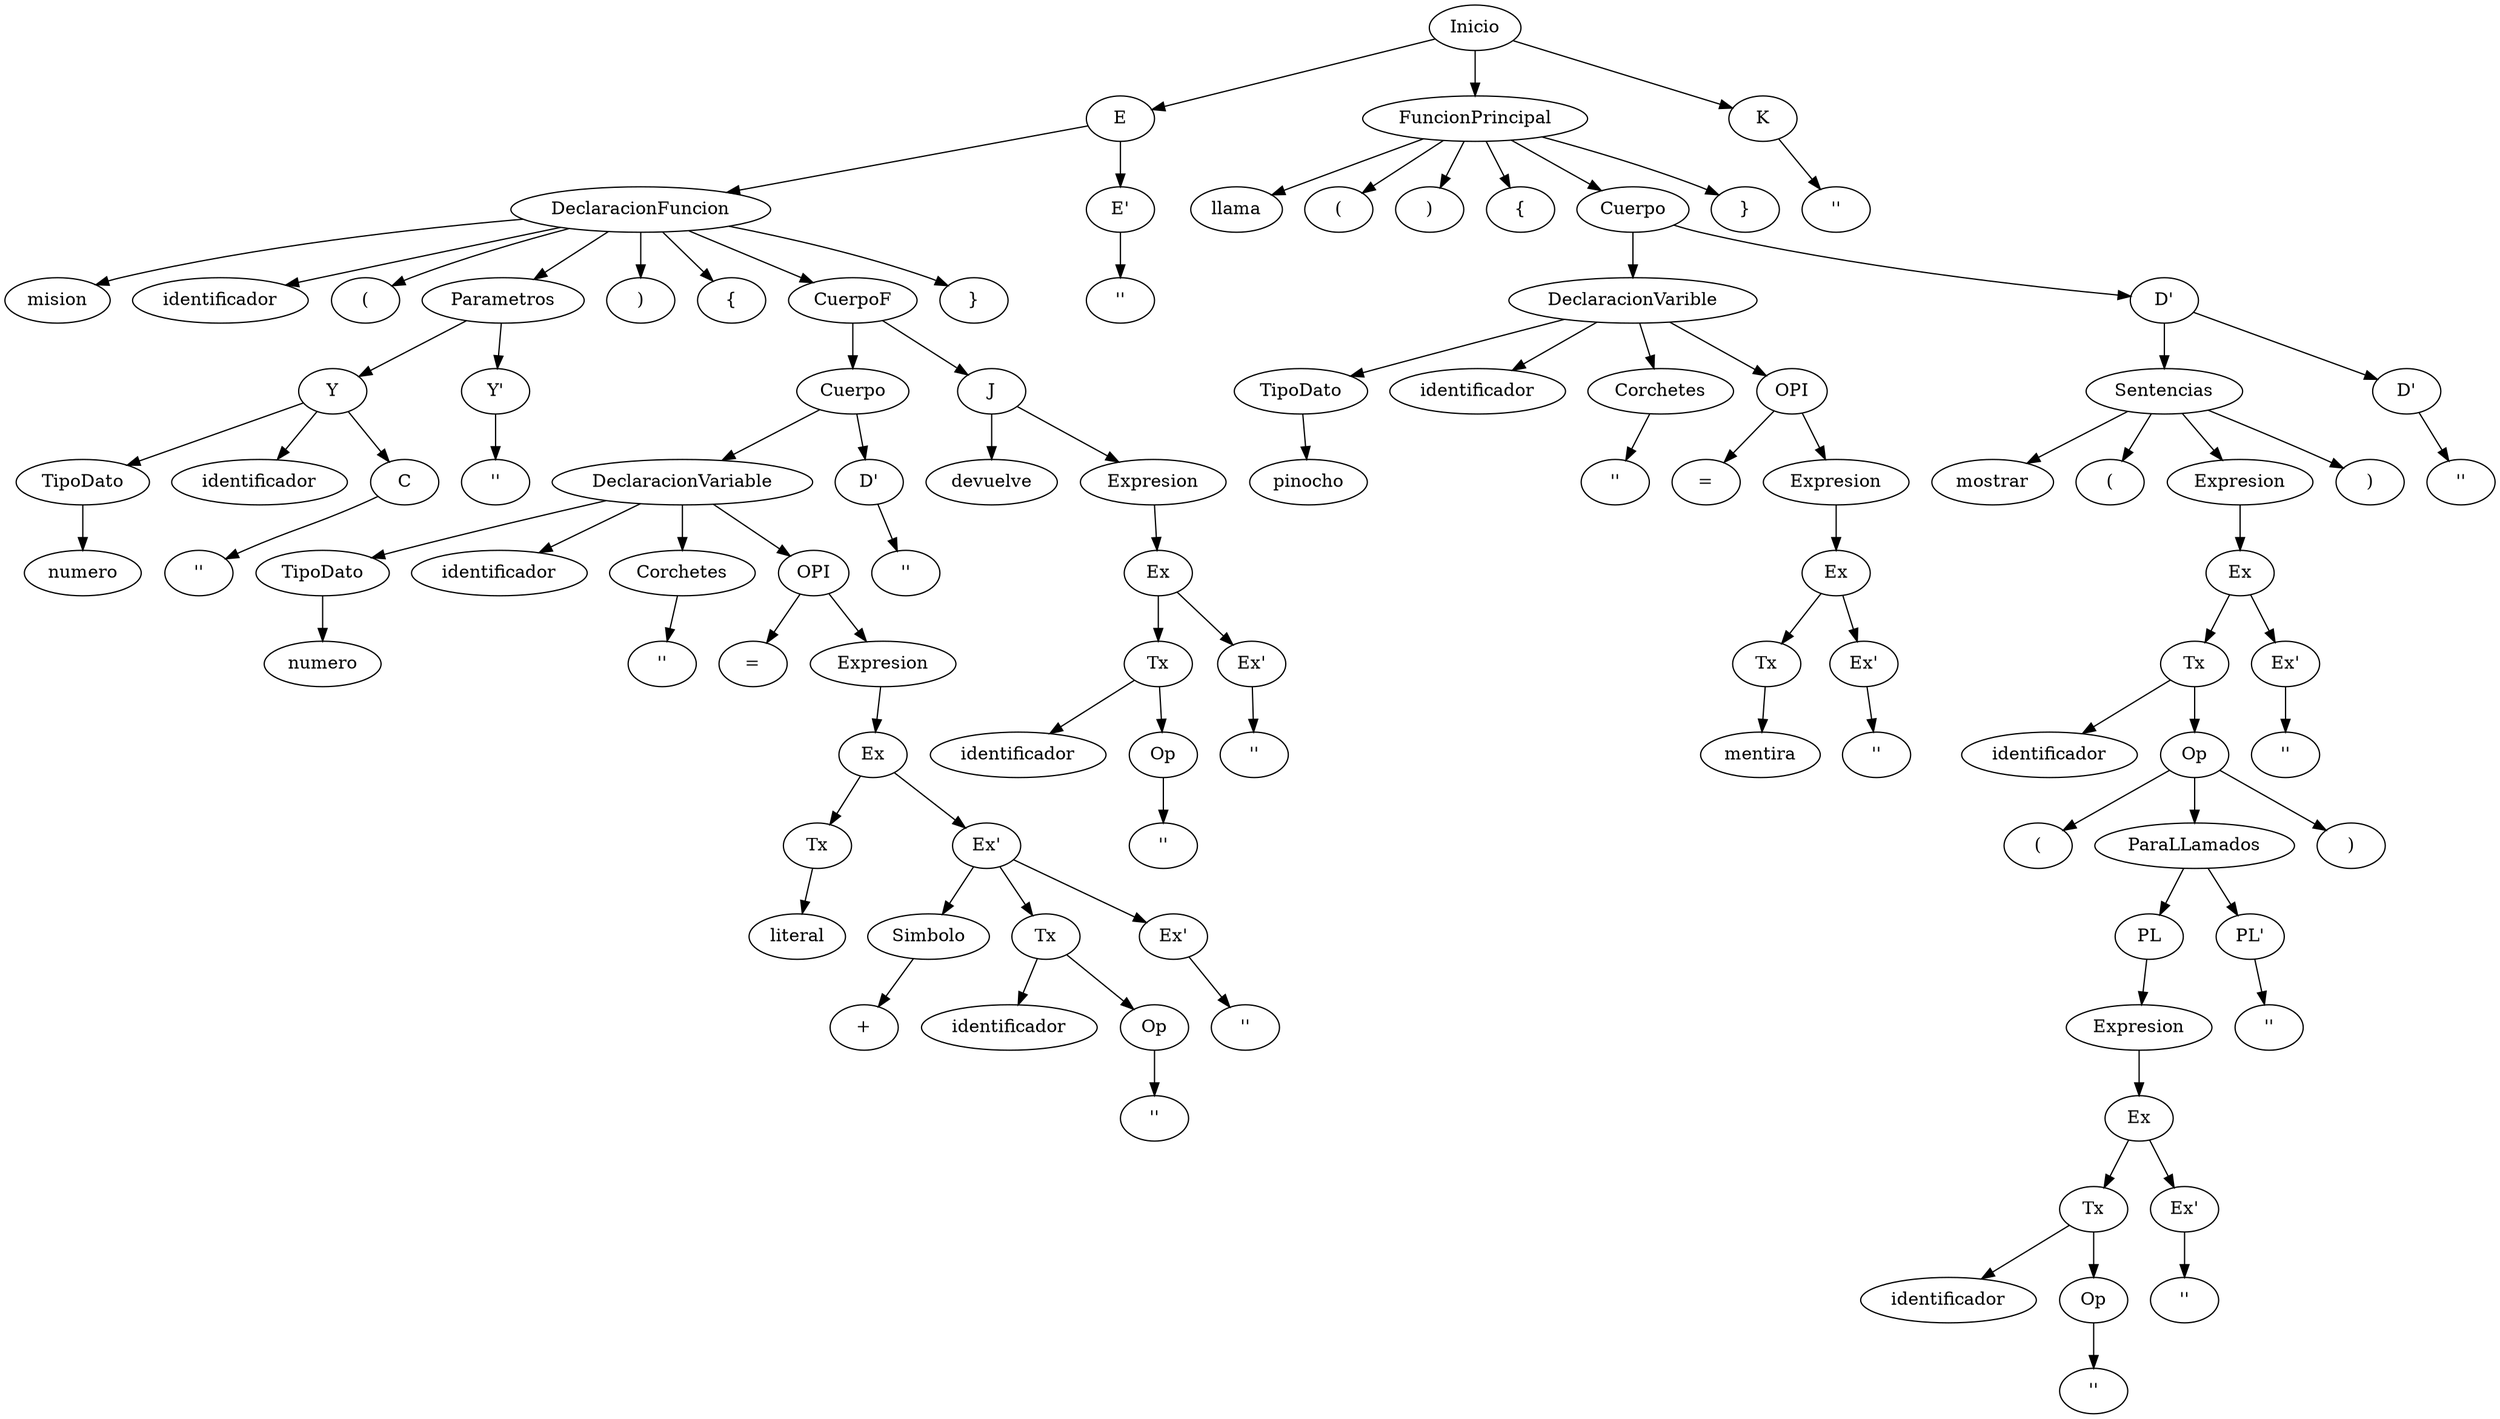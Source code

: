 digraph G {
  Inicio -> {E FuncionPrincipal K}
  E -> {DeclaracionFuncion Ep1}
  DeclaracionFuncion -> {mision identificador "(" Parametros ")" "{" CuerpoF "}" }
  Parametros -> {Y "Y'"}
  Y -> {TipoDato id C}
  TipoDato -> numero
  "C" -> "''"
  "Y'" -> Z
  Z[label = "''"]
  CuerpoF -> {Cuerpo J}
  Cuerpo -> {DeclaracionVariable "D'"}
  TD [label="TipoDato"]
  id2 [label="identificador"]
  DeclaracionVariable -> {TD id2 Corchetes OPI}
  n[label="numero"]
  TD -> n
  v1[label = "''"]
  Corchetes -> v1
  OPI -> {"=" Expresion}
  Expresion -> Ex
  Ex -> {Tx "Ex'"}
  Tx -> literal
  "Ex'" -> {Simbolo Txc Rc}
  Txc -> {id3 Op}
  Op -> v2
  Rc -> v3
  "D'" -> v4
  J -> {devuelve Expresion2}
  Expresion2 -> Ex2
  Ex2 -> {Tx2 Exp2}
  Tx2 -> {identificador2 Op2}
  Op2 -> v5
  Exp2 -> v6
  Ep1 -> v7
  Simbolo -> "+"
  FuncionPrincipal -> {llama pizquierdo pderecho lizquierdo Cuerpo2 lderecho}
  Cuerpo2 -> {DeclaracionVariable2 Dp2}
  DeclaracionVariable2 -> {TipoDato2 identificador3 Corchetes2 OPI2}
  TipoDato2 -> pinocho
  Corchetes2 -> v8
  OPI2 -> {igual Expresion3}
  Expresion3 -> Ex3
  Ex3 -> {Tx5 Exp5}
  Tx5 -> mentira
  Exp5 -> v9
  Dp2 -> {Sentencias5 Dp3}
  Sentencias5 -> {mostrar pizquierdo2 Expresion5 pderecho2}
  Expresion5 -> Ex4
  Ex4 -> {Tx4 Exp4}
  Tx4 -> {identificador7 Op7}
  Op7 -> {llizquierda ParaLLamados llderecha}
  ParaLLamados -> {PL "PL'"}
  PL -> Expresion9
  Expresion9 -> Ex9
  Ex9 -> {Tx9 Exp9}
  Tx9 -> {identificador9 Op9}
  Op9 -> va2
  Exp9 -> va3
  "PL'" -> va4
  Exp4 -> va5
  Dp3 -> va6
  K -> va7
  id [label="identificador"]
  v3[label="''"]
  v4[label="''"]
  v5[label="''"]
  v6[label="''"]
  v7[label="''"]
  v8[label="''"]
  v9[label="''"]
  va2[label="''"]
  va3[label="''"]
  va4[label="''"]
  va5[label="''"]
  va6[label="''"]
  va7[label="''"]
  igual[label="="]
  Rc[label="Ex'"]
  Txc[label="Tx"]
  Expresion2[label="Expresion"]
  id3[label=identificador]
  v2[label = "''"]
  Ex2[label ="Ex"]
  Tx2[label="Tx"]
  Exp2[label="Ex'"]
  identificador2[label="identificador"]
  Op2[label="Op"]
  DeclaracionVariable2[label="DeclaracionVarible"]
  pizquierdo[label="("]
  pderecho[label=")"]
  lizquierdo[label="{"]
  lderecho[label="}"]
  Cuerpo2[label="Cuerpo"]
  Dp2[label="D'"]
  Ep1[label="E'"]
  TipoDato2[label="TipoDato"]
  identificador3[label="identificador"]
  Corchetes2[label="Corchetes"]
  OPI2[label="OPI"]
  Expresion3[label="Expresion"]
  Ex3[label="Ex"]
  Tx5[label="Tx"]
  Exp5[label="Ex'"]
  Dp3[label="D'"]
  Sentencias5[label="Sentencias"]
  pizquierdo2[label="("]
  Expresion5[label="Expresion"]
  pderecho2[label=")"]
  Ex4[label="Ex"]
  Tx4[label="Tx"]
  Exp4[label="Ex'"]
  identificador7[label="identificador"]
  Op7[label="Op"]
  llizquierda[label="("]
  llderecha[label=")"]
  Expresion9[label="Expresion"]
  Ex9[label="Ex"]
  Tx9[label="Tx"]
  Exp9[label="Ex'"]
  identificador9[label="identificador"]
  Op9[label="Op"]
}